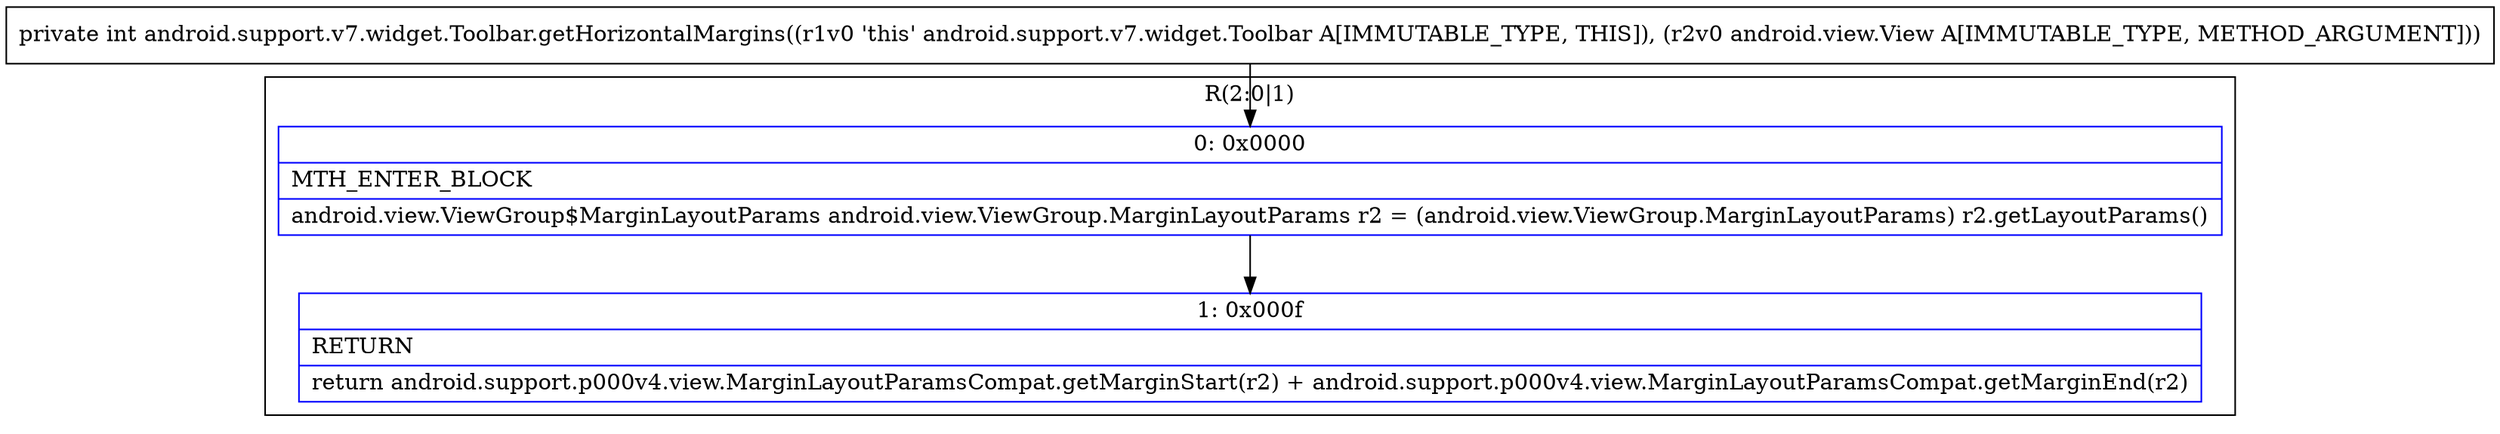digraph "CFG forandroid.support.v7.widget.Toolbar.getHorizontalMargins(Landroid\/view\/View;)I" {
subgraph cluster_Region_857751655 {
label = "R(2:0|1)";
node [shape=record,color=blue];
Node_0 [shape=record,label="{0\:\ 0x0000|MTH_ENTER_BLOCK\l|android.view.ViewGroup$MarginLayoutParams android.view.ViewGroup.MarginLayoutParams r2 = (android.view.ViewGroup.MarginLayoutParams) r2.getLayoutParams()\l}"];
Node_1 [shape=record,label="{1\:\ 0x000f|RETURN\l|return android.support.p000v4.view.MarginLayoutParamsCompat.getMarginStart(r2) + android.support.p000v4.view.MarginLayoutParamsCompat.getMarginEnd(r2)\l}"];
}
MethodNode[shape=record,label="{private int android.support.v7.widget.Toolbar.getHorizontalMargins((r1v0 'this' android.support.v7.widget.Toolbar A[IMMUTABLE_TYPE, THIS]), (r2v0 android.view.View A[IMMUTABLE_TYPE, METHOD_ARGUMENT])) }"];
MethodNode -> Node_0;
Node_0 -> Node_1;
}

